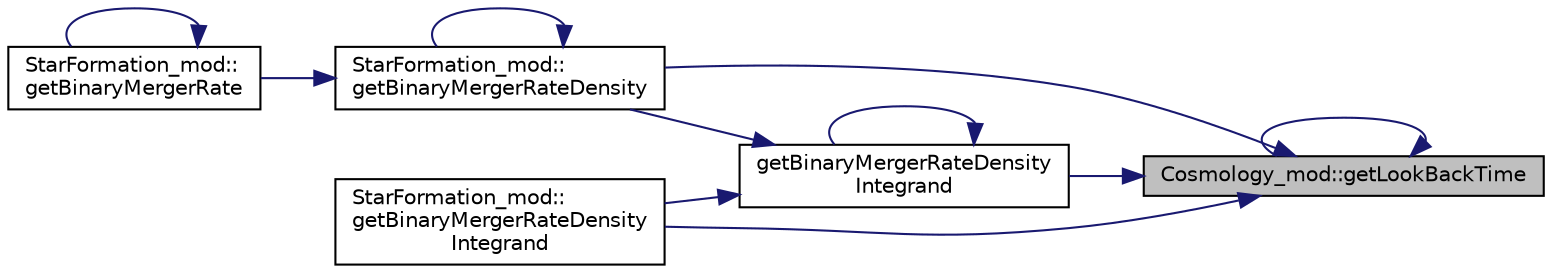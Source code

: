 digraph "Cosmology_mod::getLookBackTime"
{
 // LATEX_PDF_SIZE
  edge [fontname="Helvetica",fontsize="10",labelfontname="Helvetica",labelfontsize="10"];
  node [fontname="Helvetica",fontsize="10",shape=record];
  rankdir="RL";
  Node1 [label="Cosmology_mod::getLookBackTime",height=0.2,width=0.4,color="black", fillcolor="grey75", style="filled", fontcolor="black",tooltip="Return the cosmological lookback time in GYrs at the given redshift for the assumed cosmological para..."];
  Node1 -> Node2 [dir="back",color="midnightblue",fontsize="10",style="solid",fontname="Helvetica"];
  Node2 [label="StarFormation_mod::\lgetBinaryMergerRateDensity",height=0.2,width=0.4,color="black", fillcolor="white", style="filled",URL="$namespaceStarFormation__mod.html#a05261e0606d7fc217cbea2b438513c7c",tooltip=" "];
  Node2 -> Node3 [dir="back",color="midnightblue",fontsize="10",style="solid",fontname="Helvetica"];
  Node3 [label="StarFormation_mod::\lgetBinaryMergerRate",height=0.2,width=0.4,color="black", fillcolor="white", style="filled",URL="$namespaceStarFormation__mod.html#a1178a8944618354940abf55f50c67bb8",tooltip=" "];
  Node3 -> Node3 [dir="back",color="midnightblue",fontsize="10",style="solid",fontname="Helvetica"];
  Node2 -> Node2 [dir="back",color="midnightblue",fontsize="10",style="solid",fontname="Helvetica"];
  Node1 -> Node4 [dir="back",color="midnightblue",fontsize="10",style="solid",fontname="Helvetica"];
  Node4 [label="getBinaryMergerRateDensity\lIntegrand",height=0.2,width=0.4,color="black", fillcolor="white", style="filled",URL="$StarFormation__mod_8f90.html#a0c6f37886fc254cf8b432892fecaf00c",tooltip=" "];
  Node4 -> Node2 [dir="back",color="midnightblue",fontsize="10",style="solid",fontname="Helvetica"];
  Node4 -> Node4 [dir="back",color="midnightblue",fontsize="10",style="solid",fontname="Helvetica"];
  Node4 -> Node5 [dir="back",color="midnightblue",fontsize="10",style="solid",fontname="Helvetica"];
  Node5 [label="StarFormation_mod::\lgetBinaryMergerRateDensity\lIntegrand",height=0.2,width=0.4,color="black", fillcolor="white", style="filled",URL="$namespaceStarFormation__mod.html#a87dbfdb342478de84963075bb9af9227",tooltip=" "];
  Node1 -> Node5 [dir="back",color="midnightblue",fontsize="10",style="solid",fontname="Helvetica"];
  Node1 -> Node1 [dir="back",color="midnightblue",fontsize="10",style="solid",fontname="Helvetica"];
}
